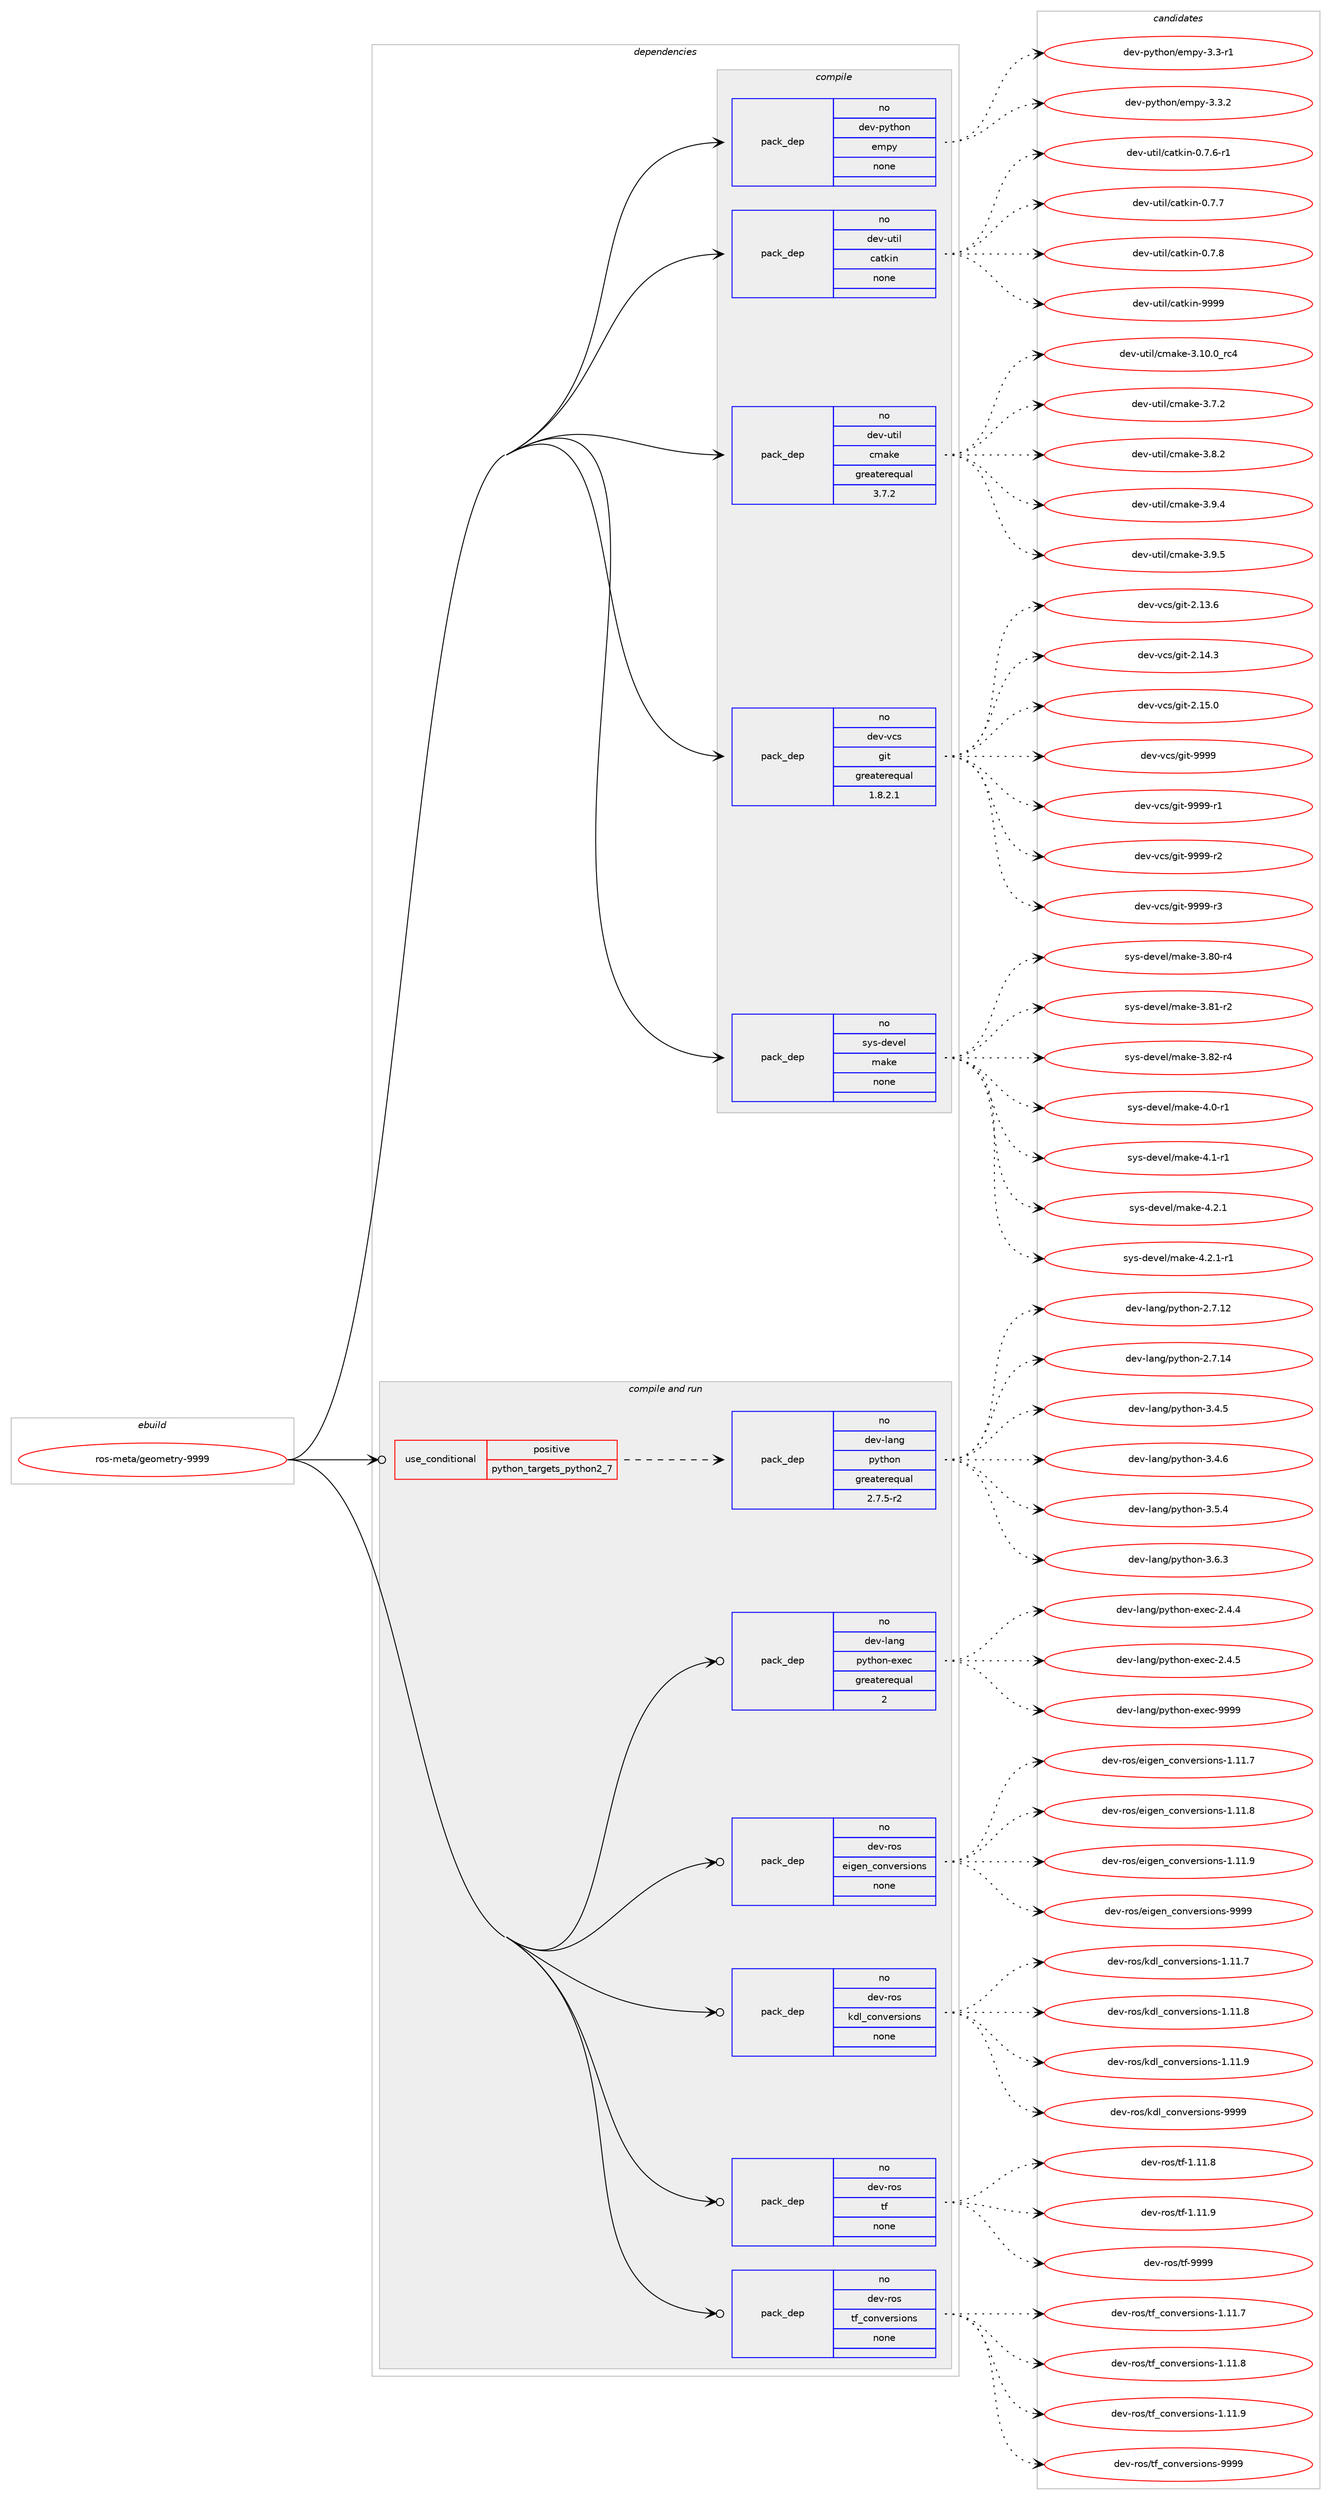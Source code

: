 digraph prolog {

# *************
# Graph options
# *************

newrank=true;
concentrate=true;
compound=true;
graph [rankdir=LR,fontname=Helvetica,fontsize=10,ranksep=1.5];#, ranksep=2.5, nodesep=0.2];
edge  [arrowhead=vee];
node  [fontname=Helvetica,fontsize=10];

# **********
# The ebuild
# **********

subgraph cluster_leftcol {
color=gray;
rank=same;
label=<<i>ebuild</i>>;
id [label="ros-meta/geometry-9999", color=red, width=4, href="../ros-meta/geometry-9999.svg"];
}

# ****************
# The dependencies
# ****************

subgraph cluster_midcol {
color=gray;
label=<<i>dependencies</i>>;
subgraph cluster_compile {
fillcolor="#eeeeee";
style=filled;
label=<<i>compile</i>>;
subgraph pack324773 {
dependency441391 [label=<<TABLE BORDER="0" CELLBORDER="1" CELLSPACING="0" CELLPADDING="4" WIDTH="220"><TR><TD ROWSPAN="6" CELLPADDING="30">pack_dep</TD></TR><TR><TD WIDTH="110">no</TD></TR><TR><TD>dev-python</TD></TR><TR><TD>empy</TD></TR><TR><TD>none</TD></TR><TR><TD></TD></TR></TABLE>>, shape=none, color=blue];
}
id:e -> dependency441391:w [weight=20,style="solid",arrowhead="vee"];
subgraph pack324774 {
dependency441392 [label=<<TABLE BORDER="0" CELLBORDER="1" CELLSPACING="0" CELLPADDING="4" WIDTH="220"><TR><TD ROWSPAN="6" CELLPADDING="30">pack_dep</TD></TR><TR><TD WIDTH="110">no</TD></TR><TR><TD>dev-util</TD></TR><TR><TD>catkin</TD></TR><TR><TD>none</TD></TR><TR><TD></TD></TR></TABLE>>, shape=none, color=blue];
}
id:e -> dependency441392:w [weight=20,style="solid",arrowhead="vee"];
subgraph pack324775 {
dependency441393 [label=<<TABLE BORDER="0" CELLBORDER="1" CELLSPACING="0" CELLPADDING="4" WIDTH="220"><TR><TD ROWSPAN="6" CELLPADDING="30">pack_dep</TD></TR><TR><TD WIDTH="110">no</TD></TR><TR><TD>dev-util</TD></TR><TR><TD>cmake</TD></TR><TR><TD>greaterequal</TD></TR><TR><TD>3.7.2</TD></TR></TABLE>>, shape=none, color=blue];
}
id:e -> dependency441393:w [weight=20,style="solid",arrowhead="vee"];
subgraph pack324776 {
dependency441394 [label=<<TABLE BORDER="0" CELLBORDER="1" CELLSPACING="0" CELLPADDING="4" WIDTH="220"><TR><TD ROWSPAN="6" CELLPADDING="30">pack_dep</TD></TR><TR><TD WIDTH="110">no</TD></TR><TR><TD>dev-vcs</TD></TR><TR><TD>git</TD></TR><TR><TD>greaterequal</TD></TR><TR><TD>1.8.2.1</TD></TR></TABLE>>, shape=none, color=blue];
}
id:e -> dependency441394:w [weight=20,style="solid",arrowhead="vee"];
subgraph pack324777 {
dependency441395 [label=<<TABLE BORDER="0" CELLBORDER="1" CELLSPACING="0" CELLPADDING="4" WIDTH="220"><TR><TD ROWSPAN="6" CELLPADDING="30">pack_dep</TD></TR><TR><TD WIDTH="110">no</TD></TR><TR><TD>sys-devel</TD></TR><TR><TD>make</TD></TR><TR><TD>none</TD></TR><TR><TD></TD></TR></TABLE>>, shape=none, color=blue];
}
id:e -> dependency441395:w [weight=20,style="solid",arrowhead="vee"];
}
subgraph cluster_compileandrun {
fillcolor="#eeeeee";
style=filled;
label=<<i>compile and run</i>>;
subgraph cond108969 {
dependency441396 [label=<<TABLE BORDER="0" CELLBORDER="1" CELLSPACING="0" CELLPADDING="4"><TR><TD ROWSPAN="3" CELLPADDING="10">use_conditional</TD></TR><TR><TD>positive</TD></TR><TR><TD>python_targets_python2_7</TD></TR></TABLE>>, shape=none, color=red];
subgraph pack324778 {
dependency441397 [label=<<TABLE BORDER="0" CELLBORDER="1" CELLSPACING="0" CELLPADDING="4" WIDTH="220"><TR><TD ROWSPAN="6" CELLPADDING="30">pack_dep</TD></TR><TR><TD WIDTH="110">no</TD></TR><TR><TD>dev-lang</TD></TR><TR><TD>python</TD></TR><TR><TD>greaterequal</TD></TR><TR><TD>2.7.5-r2</TD></TR></TABLE>>, shape=none, color=blue];
}
dependency441396:e -> dependency441397:w [weight=20,style="dashed",arrowhead="vee"];
}
id:e -> dependency441396:w [weight=20,style="solid",arrowhead="odotvee"];
subgraph pack324779 {
dependency441398 [label=<<TABLE BORDER="0" CELLBORDER="1" CELLSPACING="0" CELLPADDING="4" WIDTH="220"><TR><TD ROWSPAN="6" CELLPADDING="30">pack_dep</TD></TR><TR><TD WIDTH="110">no</TD></TR><TR><TD>dev-lang</TD></TR><TR><TD>python-exec</TD></TR><TR><TD>greaterequal</TD></TR><TR><TD>2</TD></TR></TABLE>>, shape=none, color=blue];
}
id:e -> dependency441398:w [weight=20,style="solid",arrowhead="odotvee"];
subgraph pack324780 {
dependency441399 [label=<<TABLE BORDER="0" CELLBORDER="1" CELLSPACING="0" CELLPADDING="4" WIDTH="220"><TR><TD ROWSPAN="6" CELLPADDING="30">pack_dep</TD></TR><TR><TD WIDTH="110">no</TD></TR><TR><TD>dev-ros</TD></TR><TR><TD>eigen_conversions</TD></TR><TR><TD>none</TD></TR><TR><TD></TD></TR></TABLE>>, shape=none, color=blue];
}
id:e -> dependency441399:w [weight=20,style="solid",arrowhead="odotvee"];
subgraph pack324781 {
dependency441400 [label=<<TABLE BORDER="0" CELLBORDER="1" CELLSPACING="0" CELLPADDING="4" WIDTH="220"><TR><TD ROWSPAN="6" CELLPADDING="30">pack_dep</TD></TR><TR><TD WIDTH="110">no</TD></TR><TR><TD>dev-ros</TD></TR><TR><TD>kdl_conversions</TD></TR><TR><TD>none</TD></TR><TR><TD></TD></TR></TABLE>>, shape=none, color=blue];
}
id:e -> dependency441400:w [weight=20,style="solid",arrowhead="odotvee"];
subgraph pack324782 {
dependency441401 [label=<<TABLE BORDER="0" CELLBORDER="1" CELLSPACING="0" CELLPADDING="4" WIDTH="220"><TR><TD ROWSPAN="6" CELLPADDING="30">pack_dep</TD></TR><TR><TD WIDTH="110">no</TD></TR><TR><TD>dev-ros</TD></TR><TR><TD>tf</TD></TR><TR><TD>none</TD></TR><TR><TD></TD></TR></TABLE>>, shape=none, color=blue];
}
id:e -> dependency441401:w [weight=20,style="solid",arrowhead="odotvee"];
subgraph pack324783 {
dependency441402 [label=<<TABLE BORDER="0" CELLBORDER="1" CELLSPACING="0" CELLPADDING="4" WIDTH="220"><TR><TD ROWSPAN="6" CELLPADDING="30">pack_dep</TD></TR><TR><TD WIDTH="110">no</TD></TR><TR><TD>dev-ros</TD></TR><TR><TD>tf_conversions</TD></TR><TR><TD>none</TD></TR><TR><TD></TD></TR></TABLE>>, shape=none, color=blue];
}
id:e -> dependency441402:w [weight=20,style="solid",arrowhead="odotvee"];
}
subgraph cluster_run {
fillcolor="#eeeeee";
style=filled;
label=<<i>run</i>>;
}
}

# **************
# The candidates
# **************

subgraph cluster_choices {
rank=same;
color=gray;
label=<<i>candidates</i>>;

subgraph choice324773 {
color=black;
nodesep=1;
choice1001011184511212111610411111047101109112121455146514511449 [label="dev-python/empy-3.3-r1", color=red, width=4,href="../dev-python/empy-3.3-r1.svg"];
choice1001011184511212111610411111047101109112121455146514650 [label="dev-python/empy-3.3.2", color=red, width=4,href="../dev-python/empy-3.3.2.svg"];
dependency441391:e -> choice1001011184511212111610411111047101109112121455146514511449:w [style=dotted,weight="100"];
dependency441391:e -> choice1001011184511212111610411111047101109112121455146514650:w [style=dotted,weight="100"];
}
subgraph choice324774 {
color=black;
nodesep=1;
choice100101118451171161051084799971161071051104548465546544511449 [label="dev-util/catkin-0.7.6-r1", color=red, width=4,href="../dev-util/catkin-0.7.6-r1.svg"];
choice10010111845117116105108479997116107105110454846554655 [label="dev-util/catkin-0.7.7", color=red, width=4,href="../dev-util/catkin-0.7.7.svg"];
choice10010111845117116105108479997116107105110454846554656 [label="dev-util/catkin-0.7.8", color=red, width=4,href="../dev-util/catkin-0.7.8.svg"];
choice100101118451171161051084799971161071051104557575757 [label="dev-util/catkin-9999", color=red, width=4,href="../dev-util/catkin-9999.svg"];
dependency441392:e -> choice100101118451171161051084799971161071051104548465546544511449:w [style=dotted,weight="100"];
dependency441392:e -> choice10010111845117116105108479997116107105110454846554655:w [style=dotted,weight="100"];
dependency441392:e -> choice10010111845117116105108479997116107105110454846554656:w [style=dotted,weight="100"];
dependency441392:e -> choice100101118451171161051084799971161071051104557575757:w [style=dotted,weight="100"];
}
subgraph choice324775 {
color=black;
nodesep=1;
choice1001011184511711610510847991099710710145514649484648951149952 [label="dev-util/cmake-3.10.0_rc4", color=red, width=4,href="../dev-util/cmake-3.10.0_rc4.svg"];
choice10010111845117116105108479910997107101455146554650 [label="dev-util/cmake-3.7.2", color=red, width=4,href="../dev-util/cmake-3.7.2.svg"];
choice10010111845117116105108479910997107101455146564650 [label="dev-util/cmake-3.8.2", color=red, width=4,href="../dev-util/cmake-3.8.2.svg"];
choice10010111845117116105108479910997107101455146574652 [label="dev-util/cmake-3.9.4", color=red, width=4,href="../dev-util/cmake-3.9.4.svg"];
choice10010111845117116105108479910997107101455146574653 [label="dev-util/cmake-3.9.5", color=red, width=4,href="../dev-util/cmake-3.9.5.svg"];
dependency441393:e -> choice1001011184511711610510847991099710710145514649484648951149952:w [style=dotted,weight="100"];
dependency441393:e -> choice10010111845117116105108479910997107101455146554650:w [style=dotted,weight="100"];
dependency441393:e -> choice10010111845117116105108479910997107101455146564650:w [style=dotted,weight="100"];
dependency441393:e -> choice10010111845117116105108479910997107101455146574652:w [style=dotted,weight="100"];
dependency441393:e -> choice10010111845117116105108479910997107101455146574653:w [style=dotted,weight="100"];
}
subgraph choice324776 {
color=black;
nodesep=1;
choice10010111845118991154710310511645504649514654 [label="dev-vcs/git-2.13.6", color=red, width=4,href="../dev-vcs/git-2.13.6.svg"];
choice10010111845118991154710310511645504649524651 [label="dev-vcs/git-2.14.3", color=red, width=4,href="../dev-vcs/git-2.14.3.svg"];
choice10010111845118991154710310511645504649534648 [label="dev-vcs/git-2.15.0", color=red, width=4,href="../dev-vcs/git-2.15.0.svg"];
choice1001011184511899115471031051164557575757 [label="dev-vcs/git-9999", color=red, width=4,href="../dev-vcs/git-9999.svg"];
choice10010111845118991154710310511645575757574511449 [label="dev-vcs/git-9999-r1", color=red, width=4,href="../dev-vcs/git-9999-r1.svg"];
choice10010111845118991154710310511645575757574511450 [label="dev-vcs/git-9999-r2", color=red, width=4,href="../dev-vcs/git-9999-r2.svg"];
choice10010111845118991154710310511645575757574511451 [label="dev-vcs/git-9999-r3", color=red, width=4,href="../dev-vcs/git-9999-r3.svg"];
dependency441394:e -> choice10010111845118991154710310511645504649514654:w [style=dotted,weight="100"];
dependency441394:e -> choice10010111845118991154710310511645504649524651:w [style=dotted,weight="100"];
dependency441394:e -> choice10010111845118991154710310511645504649534648:w [style=dotted,weight="100"];
dependency441394:e -> choice1001011184511899115471031051164557575757:w [style=dotted,weight="100"];
dependency441394:e -> choice10010111845118991154710310511645575757574511449:w [style=dotted,weight="100"];
dependency441394:e -> choice10010111845118991154710310511645575757574511450:w [style=dotted,weight="100"];
dependency441394:e -> choice10010111845118991154710310511645575757574511451:w [style=dotted,weight="100"];
}
subgraph choice324777 {
color=black;
nodesep=1;
choice11512111545100101118101108471099710710145514656484511452 [label="sys-devel/make-3.80-r4", color=red, width=4,href="../sys-devel/make-3.80-r4.svg"];
choice11512111545100101118101108471099710710145514656494511450 [label="sys-devel/make-3.81-r2", color=red, width=4,href="../sys-devel/make-3.81-r2.svg"];
choice11512111545100101118101108471099710710145514656504511452 [label="sys-devel/make-3.82-r4", color=red, width=4,href="../sys-devel/make-3.82-r4.svg"];
choice115121115451001011181011084710997107101455246484511449 [label="sys-devel/make-4.0-r1", color=red, width=4,href="../sys-devel/make-4.0-r1.svg"];
choice115121115451001011181011084710997107101455246494511449 [label="sys-devel/make-4.1-r1", color=red, width=4,href="../sys-devel/make-4.1-r1.svg"];
choice115121115451001011181011084710997107101455246504649 [label="sys-devel/make-4.2.1", color=red, width=4,href="../sys-devel/make-4.2.1.svg"];
choice1151211154510010111810110847109971071014552465046494511449 [label="sys-devel/make-4.2.1-r1", color=red, width=4,href="../sys-devel/make-4.2.1-r1.svg"];
dependency441395:e -> choice11512111545100101118101108471099710710145514656484511452:w [style=dotted,weight="100"];
dependency441395:e -> choice11512111545100101118101108471099710710145514656494511450:w [style=dotted,weight="100"];
dependency441395:e -> choice11512111545100101118101108471099710710145514656504511452:w [style=dotted,weight="100"];
dependency441395:e -> choice115121115451001011181011084710997107101455246484511449:w [style=dotted,weight="100"];
dependency441395:e -> choice115121115451001011181011084710997107101455246494511449:w [style=dotted,weight="100"];
dependency441395:e -> choice115121115451001011181011084710997107101455246504649:w [style=dotted,weight="100"];
dependency441395:e -> choice1151211154510010111810110847109971071014552465046494511449:w [style=dotted,weight="100"];
}
subgraph choice324778 {
color=black;
nodesep=1;
choice10010111845108971101034711212111610411111045504655464950 [label="dev-lang/python-2.7.12", color=red, width=4,href="../dev-lang/python-2.7.12.svg"];
choice10010111845108971101034711212111610411111045504655464952 [label="dev-lang/python-2.7.14", color=red, width=4,href="../dev-lang/python-2.7.14.svg"];
choice100101118451089711010347112121116104111110455146524653 [label="dev-lang/python-3.4.5", color=red, width=4,href="../dev-lang/python-3.4.5.svg"];
choice100101118451089711010347112121116104111110455146524654 [label="dev-lang/python-3.4.6", color=red, width=4,href="../dev-lang/python-3.4.6.svg"];
choice100101118451089711010347112121116104111110455146534652 [label="dev-lang/python-3.5.4", color=red, width=4,href="../dev-lang/python-3.5.4.svg"];
choice100101118451089711010347112121116104111110455146544651 [label="dev-lang/python-3.6.3", color=red, width=4,href="../dev-lang/python-3.6.3.svg"];
dependency441397:e -> choice10010111845108971101034711212111610411111045504655464950:w [style=dotted,weight="100"];
dependency441397:e -> choice10010111845108971101034711212111610411111045504655464952:w [style=dotted,weight="100"];
dependency441397:e -> choice100101118451089711010347112121116104111110455146524653:w [style=dotted,weight="100"];
dependency441397:e -> choice100101118451089711010347112121116104111110455146524654:w [style=dotted,weight="100"];
dependency441397:e -> choice100101118451089711010347112121116104111110455146534652:w [style=dotted,weight="100"];
dependency441397:e -> choice100101118451089711010347112121116104111110455146544651:w [style=dotted,weight="100"];
}
subgraph choice324779 {
color=black;
nodesep=1;
choice1001011184510897110103471121211161041111104510112010199455046524652 [label="dev-lang/python-exec-2.4.4", color=red, width=4,href="../dev-lang/python-exec-2.4.4.svg"];
choice1001011184510897110103471121211161041111104510112010199455046524653 [label="dev-lang/python-exec-2.4.5", color=red, width=4,href="../dev-lang/python-exec-2.4.5.svg"];
choice10010111845108971101034711212111610411111045101120101994557575757 [label="dev-lang/python-exec-9999", color=red, width=4,href="../dev-lang/python-exec-9999.svg"];
dependency441398:e -> choice1001011184510897110103471121211161041111104510112010199455046524652:w [style=dotted,weight="100"];
dependency441398:e -> choice1001011184510897110103471121211161041111104510112010199455046524653:w [style=dotted,weight="100"];
dependency441398:e -> choice10010111845108971101034711212111610411111045101120101994557575757:w [style=dotted,weight="100"];
}
subgraph choice324780 {
color=black;
nodesep=1;
choice1001011184511411111547101105103101110959911111011810111411510511111011545494649494655 [label="dev-ros/eigen_conversions-1.11.7", color=red, width=4,href="../dev-ros/eigen_conversions-1.11.7.svg"];
choice1001011184511411111547101105103101110959911111011810111411510511111011545494649494656 [label="dev-ros/eigen_conversions-1.11.8", color=red, width=4,href="../dev-ros/eigen_conversions-1.11.8.svg"];
choice1001011184511411111547101105103101110959911111011810111411510511111011545494649494657 [label="dev-ros/eigen_conversions-1.11.9", color=red, width=4,href="../dev-ros/eigen_conversions-1.11.9.svg"];
choice100101118451141111154710110510310111095991111101181011141151051111101154557575757 [label="dev-ros/eigen_conversions-9999", color=red, width=4,href="../dev-ros/eigen_conversions-9999.svg"];
dependency441399:e -> choice1001011184511411111547101105103101110959911111011810111411510511111011545494649494655:w [style=dotted,weight="100"];
dependency441399:e -> choice1001011184511411111547101105103101110959911111011810111411510511111011545494649494656:w [style=dotted,weight="100"];
dependency441399:e -> choice1001011184511411111547101105103101110959911111011810111411510511111011545494649494657:w [style=dotted,weight="100"];
dependency441399:e -> choice100101118451141111154710110510310111095991111101181011141151051111101154557575757:w [style=dotted,weight="100"];
}
subgraph choice324781 {
color=black;
nodesep=1;
choice1001011184511411111547107100108959911111011810111411510511111011545494649494655 [label="dev-ros/kdl_conversions-1.11.7", color=red, width=4,href="../dev-ros/kdl_conversions-1.11.7.svg"];
choice1001011184511411111547107100108959911111011810111411510511111011545494649494656 [label="dev-ros/kdl_conversions-1.11.8", color=red, width=4,href="../dev-ros/kdl_conversions-1.11.8.svg"];
choice1001011184511411111547107100108959911111011810111411510511111011545494649494657 [label="dev-ros/kdl_conversions-1.11.9", color=red, width=4,href="../dev-ros/kdl_conversions-1.11.9.svg"];
choice100101118451141111154710710010895991111101181011141151051111101154557575757 [label="dev-ros/kdl_conversions-9999", color=red, width=4,href="../dev-ros/kdl_conversions-9999.svg"];
dependency441400:e -> choice1001011184511411111547107100108959911111011810111411510511111011545494649494655:w [style=dotted,weight="100"];
dependency441400:e -> choice1001011184511411111547107100108959911111011810111411510511111011545494649494656:w [style=dotted,weight="100"];
dependency441400:e -> choice1001011184511411111547107100108959911111011810111411510511111011545494649494657:w [style=dotted,weight="100"];
dependency441400:e -> choice100101118451141111154710710010895991111101181011141151051111101154557575757:w [style=dotted,weight="100"];
}
subgraph choice324782 {
color=black;
nodesep=1;
choice100101118451141111154711610245494649494656 [label="dev-ros/tf-1.11.8", color=red, width=4,href="../dev-ros/tf-1.11.8.svg"];
choice100101118451141111154711610245494649494657 [label="dev-ros/tf-1.11.9", color=red, width=4,href="../dev-ros/tf-1.11.9.svg"];
choice10010111845114111115471161024557575757 [label="dev-ros/tf-9999", color=red, width=4,href="../dev-ros/tf-9999.svg"];
dependency441401:e -> choice100101118451141111154711610245494649494656:w [style=dotted,weight="100"];
dependency441401:e -> choice100101118451141111154711610245494649494657:w [style=dotted,weight="100"];
dependency441401:e -> choice10010111845114111115471161024557575757:w [style=dotted,weight="100"];
}
subgraph choice324783 {
color=black;
nodesep=1;
choice1001011184511411111547116102959911111011810111411510511111011545494649494655 [label="dev-ros/tf_conversions-1.11.7", color=red, width=4,href="../dev-ros/tf_conversions-1.11.7.svg"];
choice1001011184511411111547116102959911111011810111411510511111011545494649494656 [label="dev-ros/tf_conversions-1.11.8", color=red, width=4,href="../dev-ros/tf_conversions-1.11.8.svg"];
choice1001011184511411111547116102959911111011810111411510511111011545494649494657 [label="dev-ros/tf_conversions-1.11.9", color=red, width=4,href="../dev-ros/tf_conversions-1.11.9.svg"];
choice100101118451141111154711610295991111101181011141151051111101154557575757 [label="dev-ros/tf_conversions-9999", color=red, width=4,href="../dev-ros/tf_conversions-9999.svg"];
dependency441402:e -> choice1001011184511411111547116102959911111011810111411510511111011545494649494655:w [style=dotted,weight="100"];
dependency441402:e -> choice1001011184511411111547116102959911111011810111411510511111011545494649494656:w [style=dotted,weight="100"];
dependency441402:e -> choice1001011184511411111547116102959911111011810111411510511111011545494649494657:w [style=dotted,weight="100"];
dependency441402:e -> choice100101118451141111154711610295991111101181011141151051111101154557575757:w [style=dotted,weight="100"];
}
}

}
